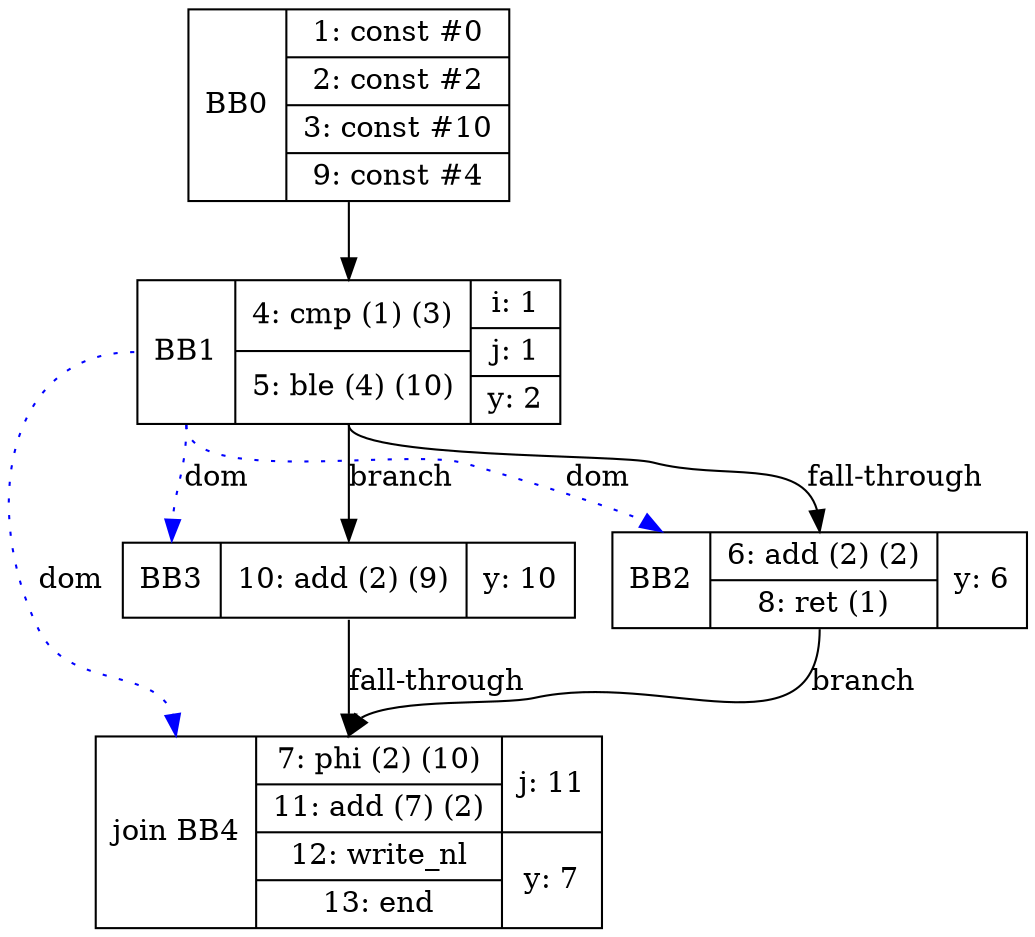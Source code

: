 digraph G {
bb0 [shape=record, label="<b>BB0 | {1: const #0|2: const #2|3: const #10|9: const #4}"];
bb1 [shape=record, label="<b>BB1 | {4: cmp (1) (3)|5: ble (4) (10)}| {i: 1 | j: 1 | y: 2}"];
bb2 [shape=record, label="<b>BB2 | {6: add (2) (2)|8: ret (1)}| {y: 6}"];
bb3 [shape=record, label="<b>BB3 | {10: add (2) (9)}| {y: 10}"];
bb4 [shape=record, label="<b>join BB4 | {7: phi (2) (10)|11: add (7) (2)|12: write_nl|13: end}| {j: 11 | y: 7}"];
bb0:s -> bb1:n ;
bb1:s -> bb2:n [label="fall-through"];
bb1:s -> bb3:n [label="branch"];
bb2:s -> bb4:n [label="branch"];
bb3:s -> bb4:n [label="fall-through"];
bb1:b -> bb2:b [color=blue, style=dotted, label="dom"];
bb1:b -> bb3:b [color=blue, style=dotted, label="dom"];
bb1:b -> bb4:b [color=blue, style=dotted, label="dom"];
}